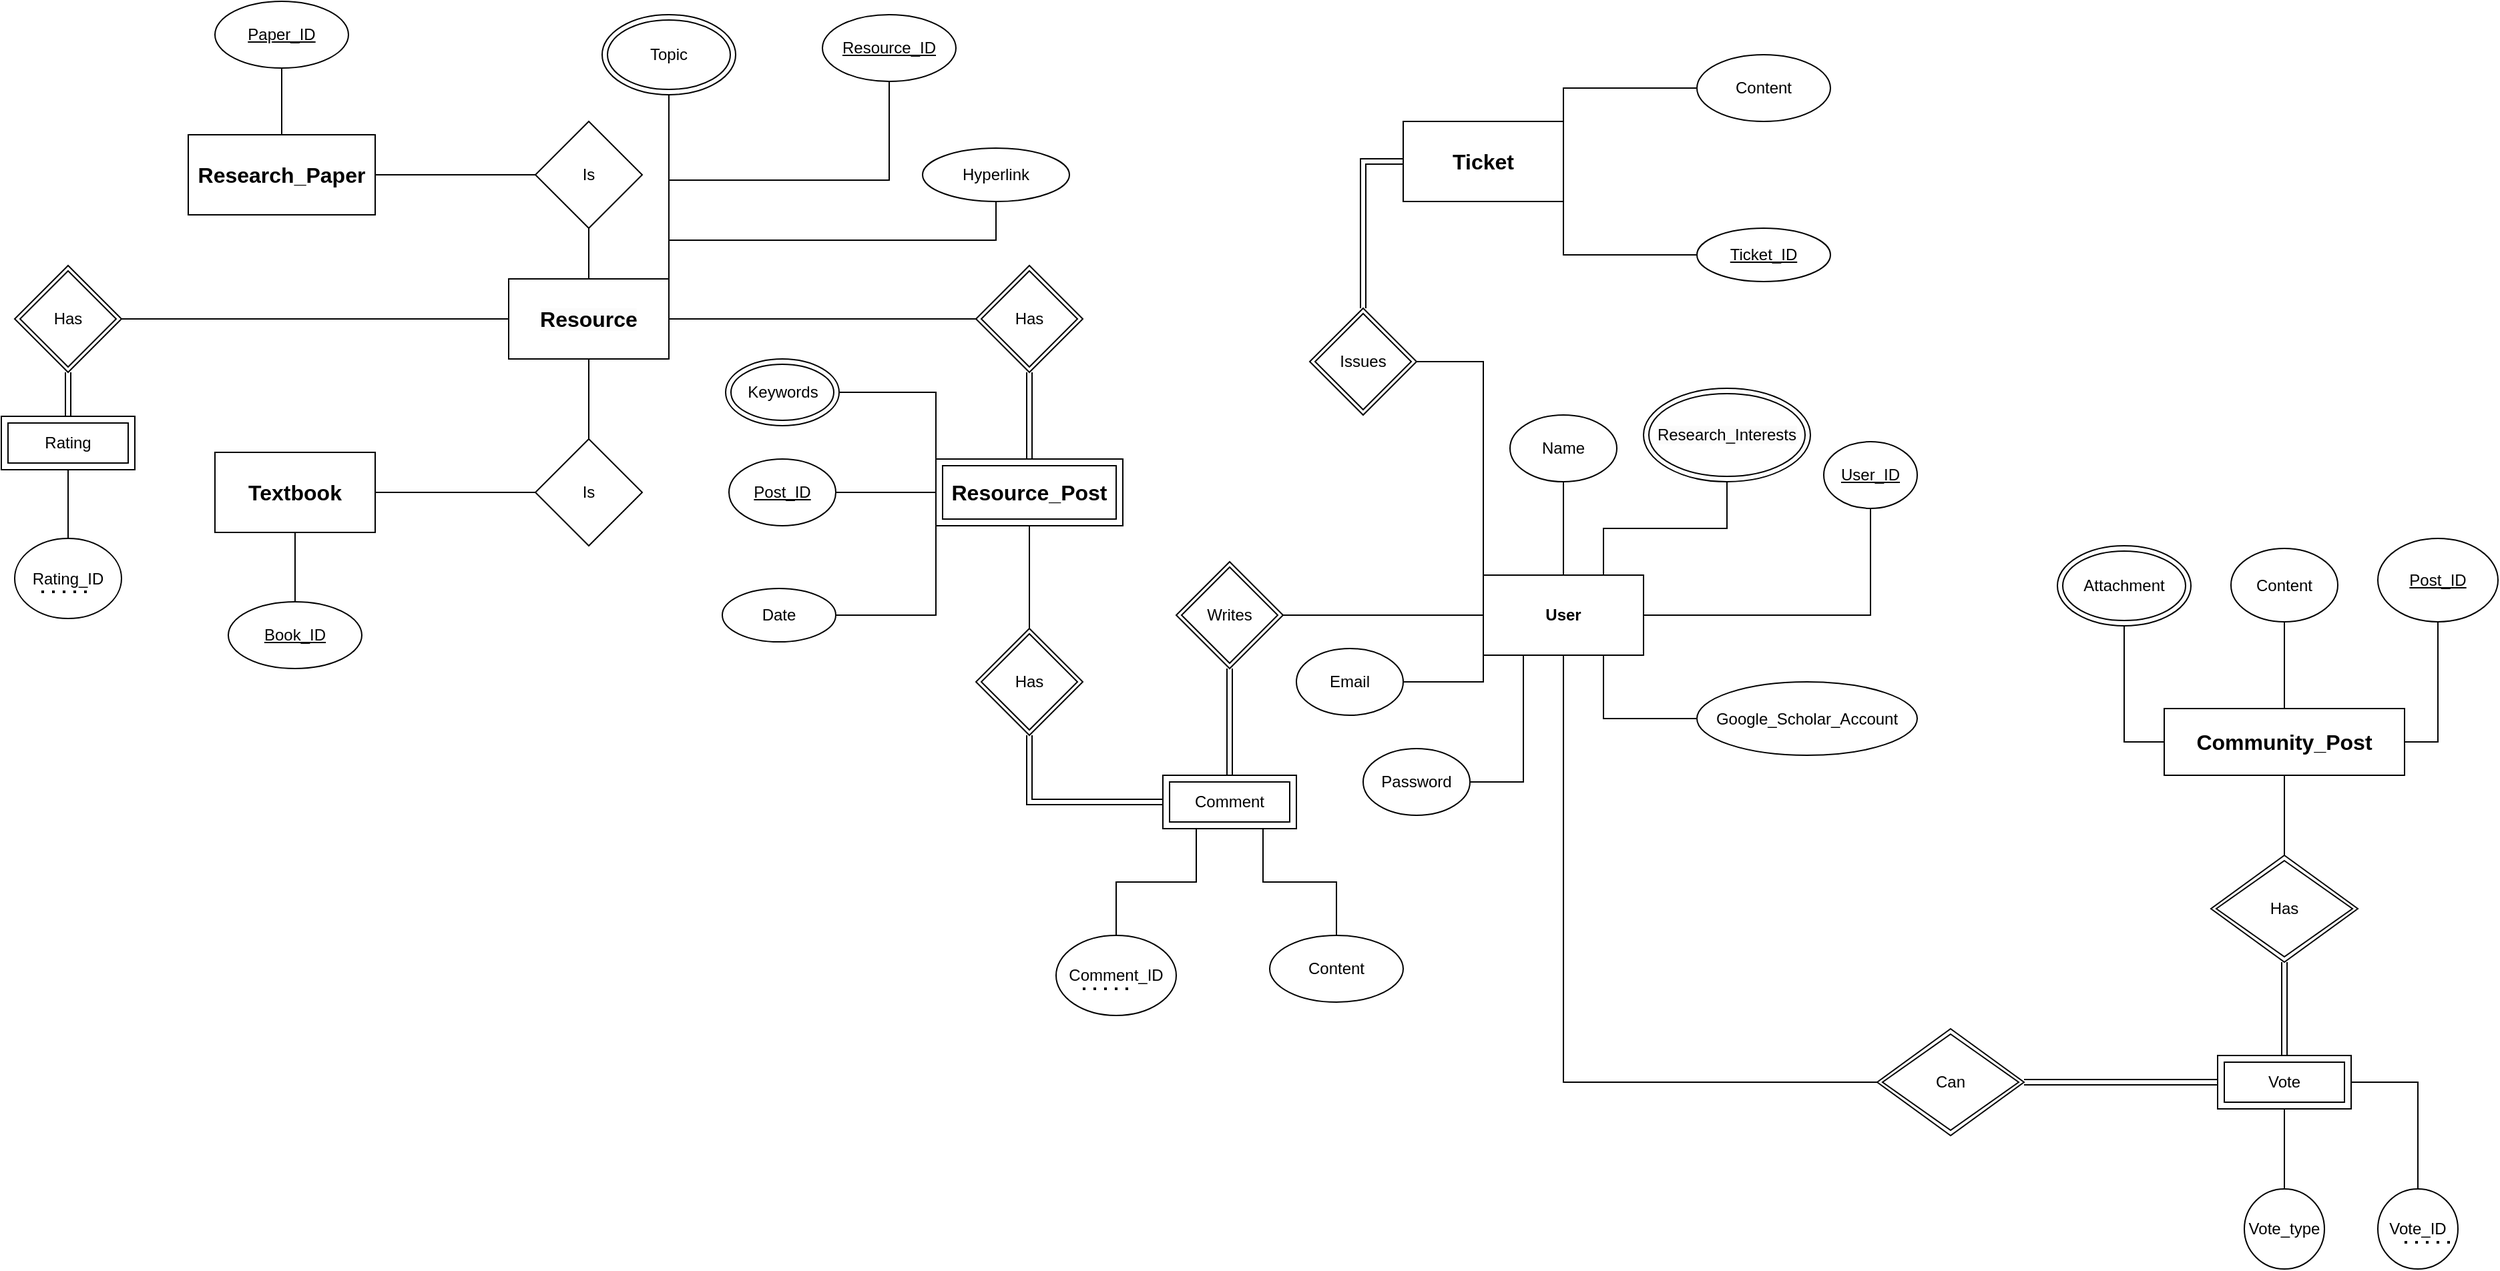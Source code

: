 <mxfile version="21.0.2" type="github">
  <diagram id="R2lEEEUBdFMjLlhIrx00" name="Page-1">
    <mxGraphModel dx="2935" dy="1736" grid="1" gridSize="10" guides="1" tooltips="1" connect="1" arrows="1" fold="1" page="1" pageScale="1" pageWidth="850" pageHeight="1100" math="0" shadow="0" extFonts="Permanent Marker^https://fonts.googleapis.com/css?family=Permanent+Marker">
      <root>
        <mxCell id="0" />
        <mxCell id="1" parent="0" />
        <mxCell id="YpXeeTf7qJ5zj5Ovl2NS-48" value="" style="edgeStyle=orthogonalEdgeStyle;rounded=0;orthogonalLoop=1;jettySize=auto;html=1;endArrow=none;endFill=0;" edge="1" parent="1" source="YpXeeTf7qJ5zj5Ovl2NS-2" target="YpXeeTf7qJ5zj5Ovl2NS-47">
          <mxGeometry relative="1" as="geometry" />
        </mxCell>
        <mxCell id="YpXeeTf7qJ5zj5Ovl2NS-55" value="" style="edgeStyle=orthogonalEdgeStyle;rounded=0;orthogonalLoop=1;jettySize=auto;html=1;endArrow=none;endFill=0;" edge="1" parent="1" source="YpXeeTf7qJ5zj5Ovl2NS-2" target="YpXeeTf7qJ5zj5Ovl2NS-54">
          <mxGeometry relative="1" as="geometry" />
        </mxCell>
        <mxCell id="YpXeeTf7qJ5zj5Ovl2NS-58" style="edgeStyle=orthogonalEdgeStyle;rounded=0;orthogonalLoop=1;jettySize=auto;html=1;exitX=0.75;exitY=1;exitDx=0;exitDy=0;entryX=0;entryY=0.5;entryDx=0;entryDy=0;endArrow=none;endFill=0;" edge="1" parent="1" source="YpXeeTf7qJ5zj5Ovl2NS-2" target="YpXeeTf7qJ5zj5Ovl2NS-57">
          <mxGeometry relative="1" as="geometry" />
        </mxCell>
        <mxCell id="YpXeeTf7qJ5zj5Ovl2NS-68" style="edgeStyle=orthogonalEdgeStyle;rounded=0;orthogonalLoop=1;jettySize=auto;html=1;exitX=0.75;exitY=0;exitDx=0;exitDy=0;entryX=0.5;entryY=1;entryDx=0;entryDy=0;endArrow=none;endFill=0;" edge="1" parent="1" source="YpXeeTf7qJ5zj5Ovl2NS-2" target="YpXeeTf7qJ5zj5Ovl2NS-67">
          <mxGeometry relative="1" as="geometry" />
        </mxCell>
        <mxCell id="CcATFbNi5NQpu170G1Sn-9" style="edgeStyle=orthogonalEdgeStyle;rounded=0;orthogonalLoop=1;jettySize=auto;html=1;exitX=0;exitY=1;exitDx=0;exitDy=0;entryX=1;entryY=0.5;entryDx=0;entryDy=0;endArrow=none;endFill=0;" edge="1" parent="1" source="YpXeeTf7qJ5zj5Ovl2NS-2" target="CcATFbNi5NQpu170G1Sn-8">
          <mxGeometry relative="1" as="geometry" />
        </mxCell>
        <mxCell id="CcATFbNi5NQpu170G1Sn-11" style="edgeStyle=orthogonalEdgeStyle;rounded=0;orthogonalLoop=1;jettySize=auto;html=1;exitX=0.25;exitY=1;exitDx=0;exitDy=0;entryX=1;entryY=0.5;entryDx=0;entryDy=0;endArrow=none;endFill=0;" edge="1" parent="1" source="YpXeeTf7qJ5zj5Ovl2NS-2" target="CcATFbNi5NQpu170G1Sn-10">
          <mxGeometry relative="1" as="geometry" />
        </mxCell>
        <mxCell id="YpXeeTf7qJ5zj5Ovl2NS-2" value="User" style="rounded=0;whiteSpace=wrap;html=1;fontStyle=1" vertex="1" parent="1">
          <mxGeometry x="90" y="220" width="120" height="60" as="geometry" />
        </mxCell>
        <mxCell id="CcATFbNi5NQpu170G1Sn-25" style="edgeStyle=orthogonalEdgeStyle;rounded=0;orthogonalLoop=1;jettySize=auto;html=1;exitX=1;exitY=0;exitDx=0;exitDy=0;endArrow=none;endFill=0;" edge="1" parent="1" source="YpXeeTf7qJ5zj5Ovl2NS-3" target="CcATFbNi5NQpu170G1Sn-21">
          <mxGeometry relative="1" as="geometry" />
        </mxCell>
        <mxCell id="CcATFbNi5NQpu170G1Sn-26" style="edgeStyle=orthogonalEdgeStyle;rounded=0;orthogonalLoop=1;jettySize=auto;html=1;exitX=1;exitY=1;exitDx=0;exitDy=0;entryX=0;entryY=0.5;entryDx=0;entryDy=0;endArrow=none;endFill=0;" edge="1" parent="1" source="YpXeeTf7qJ5zj5Ovl2NS-3" target="CcATFbNi5NQpu170G1Sn-19">
          <mxGeometry relative="1" as="geometry" />
        </mxCell>
        <mxCell id="YpXeeTf7qJ5zj5Ovl2NS-3" value="&lt;meta charset=&quot;utf-8&quot;&gt;&lt;b id=&quot;docs-internal-guid-0319a5cd-7fff-a8cc-95c2-bb4110cfee90&quot; style=&quot;font-weight:normal;&quot;&gt;&lt;span style=&quot;font-size: 12pt; font-family: Arial; color: rgb(0, 0, 0); background-color: transparent; font-weight: 700; font-style: normal; font-variant: normal; text-decoration: none; vertical-align: baseline;&quot;&gt;Ticket&lt;/span&gt;&lt;/b&gt;" style="rounded=0;whiteSpace=wrap;html=1;" vertex="1" parent="1">
          <mxGeometry x="30" y="-120" width="120" height="60" as="geometry" />
        </mxCell>
        <mxCell id="CcATFbNi5NQpu170G1Sn-56" style="edgeStyle=orthogonalEdgeStyle;rounded=0;orthogonalLoop=1;jettySize=auto;html=1;entryX=0.5;entryY=0;entryDx=0;entryDy=0;endArrow=none;endFill=0;" edge="1" parent="1" source="YpXeeTf7qJ5zj5Ovl2NS-4" target="CcATFbNi5NQpu170G1Sn-55">
          <mxGeometry relative="1" as="geometry" />
        </mxCell>
        <mxCell id="YpXeeTf7qJ5zj5Ovl2NS-4" value="&lt;meta charset=&quot;utf-8&quot;&gt;&lt;b id=&quot;docs-internal-guid-718b6a08-7fff-b9a7-0453-49510cfb1dfd&quot; style=&quot;font-weight:normal;&quot;&gt;&lt;span style=&quot;font-size: 12pt; font-family: Arial; color: rgb(0, 0, 0); background-color: transparent; font-weight: 700; font-style: normal; font-variant: normal; text-decoration: none; vertical-align: baseline;&quot;&gt;Textbook&lt;/span&gt;&lt;/b&gt;" style="rounded=0;whiteSpace=wrap;html=1;" vertex="1" parent="1">
          <mxGeometry x="-860" y="128" width="120" height="60" as="geometry" />
        </mxCell>
        <mxCell id="YpXeeTf7qJ5zj5Ovl2NS-78" value="" style="edgeStyle=orthogonalEdgeStyle;rounded=0;orthogonalLoop=1;jettySize=auto;html=1;endArrow=none;endFill=0;" edge="1" parent="1" source="YpXeeTf7qJ5zj5Ovl2NS-5" target="YpXeeTf7qJ5zj5Ovl2NS-77">
          <mxGeometry relative="1" as="geometry" />
        </mxCell>
        <mxCell id="CcATFbNi5NQpu170G1Sn-7" style="edgeStyle=orthogonalEdgeStyle;rounded=0;orthogonalLoop=1;jettySize=auto;html=1;exitX=1;exitY=0.5;exitDx=0;exitDy=0;entryX=0.5;entryY=1;entryDx=0;entryDy=0;endArrow=none;endFill=0;" edge="1" parent="1" source="YpXeeTf7qJ5zj5Ovl2NS-5" target="CcATFbNi5NQpu170G1Sn-6">
          <mxGeometry relative="1" as="geometry" />
        </mxCell>
        <mxCell id="YpXeeTf7qJ5zj5Ovl2NS-5" value="&lt;b id=&quot;docs-internal-guid-7c196727-7fff-cf44-8b81-c02ef0bab3d8&quot; style=&quot;font-weight:normal;&quot;&gt;&lt;span style=&quot;font-size: 12pt; font-family: Arial; color: rgb(0, 0, 0); background-color: transparent; font-weight: 700; font-style: normal; font-variant: normal; text-decoration: none; vertical-align: baseline;&quot;&gt;Community_Post&lt;/span&gt;&lt;/b&gt;" style="rounded=0;whiteSpace=wrap;html=1;" vertex="1" parent="1">
          <mxGeometry x="600" y="320" width="180" height="50" as="geometry" />
        </mxCell>
        <mxCell id="YpXeeTf7qJ5zj5Ovl2NS-88" style="edgeStyle=orthogonalEdgeStyle;rounded=0;orthogonalLoop=1;jettySize=auto;html=1;shape=link;exitX=0.5;exitY=0;exitDx=0;exitDy=0;" edge="1" parent="1" source="YpXeeTf7qJ5zj5Ovl2NS-89" target="YpXeeTf7qJ5zj5Ovl2NS-86">
          <mxGeometry relative="1" as="geometry">
            <mxPoint x="-970" y="109" as="sourcePoint" />
          </mxGeometry>
        </mxCell>
        <mxCell id="YpXeeTf7qJ5zj5Ovl2NS-81" style="edgeStyle=orthogonalEdgeStyle;rounded=0;orthogonalLoop=1;jettySize=auto;html=1;exitX=0.5;exitY=0;exitDx=0;exitDy=0;entryX=0.5;entryY=1;entryDx=0;entryDy=0;endArrow=none;endFill=0;" edge="1" parent="1" source="YpXeeTf7qJ5zj5Ovl2NS-12" target="YpXeeTf7qJ5zj5Ovl2NS-80">
          <mxGeometry relative="1" as="geometry" />
        </mxCell>
        <mxCell id="CcATFbNi5NQpu170G1Sn-46" style="edgeStyle=orthogonalEdgeStyle;rounded=0;orthogonalLoop=1;jettySize=auto;html=1;exitX=1;exitY=0;exitDx=0;exitDy=0;entryX=0.5;entryY=1;entryDx=0;entryDy=0;endArrow=none;endFill=0;" edge="1" parent="1" source="YpXeeTf7qJ5zj5Ovl2NS-12" target="CcATFbNi5NQpu170G1Sn-44">
          <mxGeometry relative="1" as="geometry" />
        </mxCell>
        <mxCell id="CcATFbNi5NQpu170G1Sn-50" style="edgeStyle=orthogonalEdgeStyle;rounded=0;orthogonalLoop=1;jettySize=auto;html=1;exitX=1;exitY=0;exitDx=0;exitDy=0;endArrow=none;endFill=0;" edge="1" parent="1" source="YpXeeTf7qJ5zj5Ovl2NS-12" target="CcATFbNi5NQpu170G1Sn-49">
          <mxGeometry relative="1" as="geometry" />
        </mxCell>
        <mxCell id="CcATFbNi5NQpu170G1Sn-59" style="edgeStyle=orthogonalEdgeStyle;rounded=0;orthogonalLoop=1;jettySize=auto;html=1;exitX=1;exitY=0;exitDx=0;exitDy=0;entryX=0.5;entryY=1;entryDx=0;entryDy=0;endArrow=none;endFill=0;" edge="1" parent="1" source="YpXeeTf7qJ5zj5Ovl2NS-12" target="CcATFbNi5NQpu170G1Sn-57">
          <mxGeometry relative="1" as="geometry" />
        </mxCell>
        <mxCell id="YpXeeTf7qJ5zj5Ovl2NS-12" value="&lt;b style=&quot;border-color: var(--border-color); color: rgb(0, 0, 0); font-family: Arial; font-size: 16px; font-style: normal; font-variant-ligatures: normal; font-variant-caps: normal; letter-spacing: normal; orphans: 2; text-align: center; text-indent: 0px; text-transform: none; widows: 2; word-spacing: 0px; -webkit-text-stroke-width: 0px; background-color: rgb(251, 251, 251); text-decoration-thickness: initial; text-decoration-style: initial; text-decoration-color: initial;&quot;&gt;Resource&lt;/b&gt;" style="rounded=0;whiteSpace=wrap;html=1;" vertex="1" parent="1">
          <mxGeometry x="-640" y="-2" width="120" height="60" as="geometry" />
        </mxCell>
        <mxCell id="CcATFbNi5NQpu170G1Sn-54" style="edgeStyle=orthogonalEdgeStyle;rounded=0;orthogonalLoop=1;jettySize=auto;html=1;entryX=0.5;entryY=1;entryDx=0;entryDy=0;endArrow=none;endFill=0;" edge="1" parent="1" source="YpXeeTf7qJ5zj5Ovl2NS-16" target="CcATFbNi5NQpu170G1Sn-53">
          <mxGeometry relative="1" as="geometry" />
        </mxCell>
        <mxCell id="YpXeeTf7qJ5zj5Ovl2NS-16" value="&lt;font face=&quot;Arial&quot;&gt;&lt;span style=&quot;font-size: 16px;&quot;&gt;&lt;b&gt;Research_Paper&lt;/b&gt;&lt;/span&gt;&lt;/font&gt;" style="rounded=0;whiteSpace=wrap;html=1;" vertex="1" parent="1">
          <mxGeometry x="-880" y="-110" width="140" height="60" as="geometry" />
        </mxCell>
        <mxCell id="YpXeeTf7qJ5zj5Ovl2NS-23" style="edgeStyle=orthogonalEdgeStyle;rounded=0;orthogonalLoop=1;jettySize=auto;html=1;entryX=0;entryY=0.5;entryDx=0;entryDy=0;exitX=1;exitY=0.5;exitDx=0;exitDy=0;shape=link;" edge="1" parent="1" source="YpXeeTf7qJ5zj5Ovl2NS-74" target="YpXeeTf7qJ5zj5Ovl2NS-45">
          <mxGeometry relative="1" as="geometry">
            <mxPoint x="460" y="600" as="sourcePoint" />
            <mxPoint x="640" y="610" as="targetPoint" />
          </mxGeometry>
        </mxCell>
        <mxCell id="YpXeeTf7qJ5zj5Ovl2NS-24" style="edgeStyle=orthogonalEdgeStyle;rounded=0;orthogonalLoop=1;jettySize=auto;html=1;exitX=0;exitY=0.5;exitDx=0;exitDy=0;entryX=0.5;entryY=1;entryDx=0;entryDy=0;endArrow=none;endFill=0;" edge="1" parent="1" source="YpXeeTf7qJ5zj5Ovl2NS-74" target="YpXeeTf7qJ5zj5Ovl2NS-2">
          <mxGeometry relative="1" as="geometry">
            <mxPoint x="380" y="600" as="sourcePoint" />
          </mxGeometry>
        </mxCell>
        <mxCell id="YpXeeTf7qJ5zj5Ovl2NS-29" value="Vote_ID" style="ellipse;whiteSpace=wrap;html=1;" vertex="1" parent="1">
          <mxGeometry x="760" y="680" width="60" height="60" as="geometry" />
        </mxCell>
        <mxCell id="YpXeeTf7qJ5zj5Ovl2NS-38" style="edgeStyle=orthogonalEdgeStyle;rounded=0;orthogonalLoop=1;jettySize=auto;html=1;exitX=1;exitY=0.5;exitDx=0;exitDy=0;entryX=0.5;entryY=0;entryDx=0;entryDy=0;endArrow=none;endFill=0;" edge="1" parent="1" source="YpXeeTf7qJ5zj5Ovl2NS-45" target="YpXeeTf7qJ5zj5Ovl2NS-29">
          <mxGeometry relative="1" as="geometry">
            <mxPoint x="750" y="600" as="sourcePoint" />
          </mxGeometry>
        </mxCell>
        <mxCell id="YpXeeTf7qJ5zj5Ovl2NS-51" style="edgeStyle=orthogonalEdgeStyle;rounded=0;orthogonalLoop=1;jettySize=auto;html=1;shape=link;" edge="1" parent="1" source="YpXeeTf7qJ5zj5Ovl2NS-31" target="YpXeeTf7qJ5zj5Ovl2NS-45">
          <mxGeometry relative="1" as="geometry" />
        </mxCell>
        <mxCell id="YpXeeTf7qJ5zj5Ovl2NS-52" style="edgeStyle=orthogonalEdgeStyle;rounded=0;orthogonalLoop=1;jettySize=auto;html=1;exitX=0.5;exitY=0;exitDx=0;exitDy=0;endArrow=none;endFill=0;" edge="1" parent="1" source="YpXeeTf7qJ5zj5Ovl2NS-31" target="YpXeeTf7qJ5zj5Ovl2NS-5">
          <mxGeometry relative="1" as="geometry" />
        </mxCell>
        <mxCell id="YpXeeTf7qJ5zj5Ovl2NS-31" value="Has" style="shape=rhombus;double=1;perimeter=rhombusPerimeter;whiteSpace=wrap;html=1;align=center;" vertex="1" parent="1">
          <mxGeometry x="635" y="430" width="110" height="80" as="geometry" />
        </mxCell>
        <mxCell id="YpXeeTf7qJ5zj5Ovl2NS-32" value="" style="endArrow=none;dashed=1;html=1;dashPattern=1 3;strokeWidth=2;rounded=0;" edge="1" parent="1">
          <mxGeometry width="50" height="50" relative="1" as="geometry">
            <mxPoint x="780" y="720" as="sourcePoint" />
            <mxPoint x="820" y="720" as="targetPoint" />
          </mxGeometry>
        </mxCell>
        <mxCell id="YpXeeTf7qJ5zj5Ovl2NS-36" value="Vote_type" style="ellipse;whiteSpace=wrap;html=1;" vertex="1" parent="1">
          <mxGeometry x="660" y="680" width="60" height="60" as="geometry" />
        </mxCell>
        <mxCell id="YpXeeTf7qJ5zj5Ovl2NS-46" style="edgeStyle=orthogonalEdgeStyle;rounded=0;orthogonalLoop=1;jettySize=auto;html=1;exitX=0.5;exitY=1;exitDx=0;exitDy=0;entryX=0.5;entryY=0;entryDx=0;entryDy=0;endArrow=none;endFill=0;" edge="1" parent="1" source="YpXeeTf7qJ5zj5Ovl2NS-45" target="YpXeeTf7qJ5zj5Ovl2NS-36">
          <mxGeometry relative="1" as="geometry" />
        </mxCell>
        <mxCell id="YpXeeTf7qJ5zj5Ovl2NS-45" value="Vote" style="shape=ext;margin=3;double=1;whiteSpace=wrap;html=1;align=center;" vertex="1" parent="1">
          <mxGeometry x="640" y="580" width="100" height="40" as="geometry" />
        </mxCell>
        <mxCell id="YpXeeTf7qJ5zj5Ovl2NS-47" value="&lt;u&gt;User_ID&lt;/u&gt;" style="ellipse;whiteSpace=wrap;html=1;rounded=0;" vertex="1" parent="1">
          <mxGeometry x="345" y="120" width="70" height="50" as="geometry" />
        </mxCell>
        <mxCell id="YpXeeTf7qJ5zj5Ovl2NS-54" value="Name" style="ellipse;whiteSpace=wrap;html=1;rounded=0;" vertex="1" parent="1">
          <mxGeometry x="110" y="100" width="80" height="50" as="geometry" />
        </mxCell>
        <mxCell id="YpXeeTf7qJ5zj5Ovl2NS-57" value="Google_Scholar_Account" style="ellipse;html=1;rounded=0;whiteSpace=wrap;" vertex="1" parent="1">
          <mxGeometry x="250" y="300" width="165" height="55" as="geometry" />
        </mxCell>
        <mxCell id="YpXeeTf7qJ5zj5Ovl2NS-67" value="&lt;span style=&quot;color: rgb(0, 0, 0); font-family: Helvetica; font-size: 12px; font-style: normal; font-variant-ligatures: normal; font-variant-caps: normal; font-weight: 400; letter-spacing: normal; orphans: 2; text-align: center; text-indent: 0px; text-transform: none; widows: 2; word-spacing: 0px; -webkit-text-stroke-width: 0px; background-color: rgb(251, 251, 251); text-decoration-thickness: initial; text-decoration-style: initial; text-decoration-color: initial; float: none; display: inline !important;&quot;&gt;Research_Interests&lt;/span&gt;" style="ellipse;shape=doubleEllipse;whiteSpace=wrap;html=1;" vertex="1" parent="1">
          <mxGeometry x="210" y="80" width="125" height="70" as="geometry" />
        </mxCell>
        <mxCell id="YpXeeTf7qJ5zj5Ovl2NS-74" value="Can" style="shape=rhombus;double=1;perimeter=rhombusPerimeter;whiteSpace=wrap;html=1;align=center;" vertex="1" parent="1">
          <mxGeometry x="385" y="560" width="110" height="80" as="geometry" />
        </mxCell>
        <mxCell id="YpXeeTf7qJ5zj5Ovl2NS-77" value="Content" style="ellipse;whiteSpace=wrap;html=1;rounded=0;" vertex="1" parent="1">
          <mxGeometry x="650" y="200" width="80" height="55" as="geometry" />
        </mxCell>
        <mxCell id="YpXeeTf7qJ5zj5Ovl2NS-82" style="edgeStyle=orthogonalEdgeStyle;rounded=0;orthogonalLoop=1;jettySize=auto;html=1;exitX=0;exitY=0.5;exitDx=0;exitDy=0;entryX=1;entryY=0.5;entryDx=0;entryDy=0;endArrow=none;endFill=0;" edge="1" parent="1" source="YpXeeTf7qJ5zj5Ovl2NS-80" target="YpXeeTf7qJ5zj5Ovl2NS-16">
          <mxGeometry relative="1" as="geometry" />
        </mxCell>
        <mxCell id="YpXeeTf7qJ5zj5Ovl2NS-80" value="Is" style="rhombus;whiteSpace=wrap;html=1;" vertex="1" parent="1">
          <mxGeometry x="-620" y="-120" width="80" height="80" as="geometry" />
        </mxCell>
        <mxCell id="YpXeeTf7qJ5zj5Ovl2NS-84" style="edgeStyle=orthogonalEdgeStyle;rounded=0;orthogonalLoop=1;jettySize=auto;html=1;entryX=1;entryY=0.5;entryDx=0;entryDy=0;endArrow=none;endFill=0;" edge="1" parent="1" source="YpXeeTf7qJ5zj5Ovl2NS-83" target="YpXeeTf7qJ5zj5Ovl2NS-4">
          <mxGeometry relative="1" as="geometry" />
        </mxCell>
        <mxCell id="YpXeeTf7qJ5zj5Ovl2NS-85" style="edgeStyle=orthogonalEdgeStyle;rounded=0;orthogonalLoop=1;jettySize=auto;html=1;exitX=0.5;exitY=0;exitDx=0;exitDy=0;entryX=0.5;entryY=1;entryDx=0;entryDy=0;endArrow=none;endFill=0;" edge="1" parent="1" source="YpXeeTf7qJ5zj5Ovl2NS-83" target="YpXeeTf7qJ5zj5Ovl2NS-12">
          <mxGeometry relative="1" as="geometry" />
        </mxCell>
        <mxCell id="YpXeeTf7qJ5zj5Ovl2NS-83" value="Is" style="rhombus;whiteSpace=wrap;html=1;" vertex="1" parent="1">
          <mxGeometry x="-620" y="118" width="80" height="80" as="geometry" />
        </mxCell>
        <mxCell id="YpXeeTf7qJ5zj5Ovl2NS-108" style="edgeStyle=orthogonalEdgeStyle;rounded=0;orthogonalLoop=1;jettySize=auto;html=1;exitX=1;exitY=0.5;exitDx=0;exitDy=0;entryX=0;entryY=0.5;entryDx=0;entryDy=0;endArrow=none;endFill=0;" edge="1" parent="1" source="YpXeeTf7qJ5zj5Ovl2NS-86" target="YpXeeTf7qJ5zj5Ovl2NS-12">
          <mxGeometry relative="1" as="geometry" />
        </mxCell>
        <mxCell id="YpXeeTf7qJ5zj5Ovl2NS-86" value="Has" style="shape=rhombus;double=1;perimeter=rhombusPerimeter;whiteSpace=wrap;html=1;align=center;" vertex="1" parent="1">
          <mxGeometry x="-1010" y="-12" width="80" height="80" as="geometry" />
        </mxCell>
        <mxCell id="CcATFbNi5NQpu170G1Sn-65" style="edgeStyle=orthogonalEdgeStyle;rounded=0;orthogonalLoop=1;jettySize=auto;html=1;exitX=0.5;exitY=1;exitDx=0;exitDy=0;endArrow=none;endFill=0;" edge="1" parent="1" source="YpXeeTf7qJ5zj5Ovl2NS-89" target="CcATFbNi5NQpu170G1Sn-63">
          <mxGeometry relative="1" as="geometry" />
        </mxCell>
        <mxCell id="YpXeeTf7qJ5zj5Ovl2NS-89" value="Rating" style="shape=ext;margin=3;double=1;whiteSpace=wrap;html=1;align=center;rounded=0;" vertex="1" parent="1">
          <mxGeometry x="-1020" y="101" width="100" height="40" as="geometry" />
        </mxCell>
        <mxCell id="YpXeeTf7qJ5zj5Ovl2NS-97" style="edgeStyle=orthogonalEdgeStyle;rounded=0;orthogonalLoop=1;jettySize=auto;html=1;exitX=0.5;exitY=1;exitDx=0;exitDy=0;endArrow=none;endFill=0;" edge="1" parent="1" source="YpXeeTf7qJ5zj5Ovl2NS-91" target="YpXeeTf7qJ5zj5Ovl2NS-96">
          <mxGeometry relative="1" as="geometry" />
        </mxCell>
        <mxCell id="CcATFbNi5NQpu170G1Sn-33" style="edgeStyle=orthogonalEdgeStyle;rounded=0;orthogonalLoop=1;jettySize=auto;html=1;exitX=0;exitY=0.5;exitDx=0;exitDy=0;entryX=1;entryY=0.5;entryDx=0;entryDy=0;endArrow=none;endFill=0;" edge="1" parent="1" source="YpXeeTf7qJ5zj5Ovl2NS-91" target="CcATFbNi5NQpu170G1Sn-32">
          <mxGeometry relative="1" as="geometry" />
        </mxCell>
        <mxCell id="CcATFbNi5NQpu170G1Sn-36" style="edgeStyle=orthogonalEdgeStyle;rounded=0;orthogonalLoop=1;jettySize=auto;html=1;exitX=0;exitY=1;exitDx=0;exitDy=0;entryX=1;entryY=0.5;entryDx=0;entryDy=0;endArrow=none;endFill=0;" edge="1" parent="1" source="YpXeeTf7qJ5zj5Ovl2NS-91" target="CcATFbNi5NQpu170G1Sn-35">
          <mxGeometry relative="1" as="geometry" />
        </mxCell>
        <mxCell id="CcATFbNi5NQpu170G1Sn-39" style="edgeStyle=orthogonalEdgeStyle;rounded=0;orthogonalLoop=1;jettySize=auto;html=1;exitX=0;exitY=0;exitDx=0;exitDy=0;entryX=1;entryY=0.5;entryDx=0;entryDy=0;endArrow=none;endFill=0;" edge="1" parent="1" source="YpXeeTf7qJ5zj5Ovl2NS-91" target="CcATFbNi5NQpu170G1Sn-38">
          <mxGeometry relative="1" as="geometry" />
        </mxCell>
        <mxCell id="YpXeeTf7qJ5zj5Ovl2NS-91" value="&lt;b style=&quot;border-color: var(--border-color); font-family: Arial; font-size: 16px;&quot;&gt;Resource_Post&lt;/b&gt;" style="shape=ext;margin=3;double=1;whiteSpace=wrap;html=1;align=center;rounded=0;" vertex="1" parent="1">
          <mxGeometry x="-320" y="133" width="140" height="50" as="geometry" />
        </mxCell>
        <mxCell id="YpXeeTf7qJ5zj5Ovl2NS-93" style="edgeStyle=orthogonalEdgeStyle;rounded=0;orthogonalLoop=1;jettySize=auto;html=1;exitX=0.5;exitY=1;exitDx=0;exitDy=0;shape=link;" edge="1" parent="1" source="YpXeeTf7qJ5zj5Ovl2NS-92" target="YpXeeTf7qJ5zj5Ovl2NS-91">
          <mxGeometry relative="1" as="geometry" />
        </mxCell>
        <mxCell id="YpXeeTf7qJ5zj5Ovl2NS-94" style="edgeStyle=orthogonalEdgeStyle;rounded=0;orthogonalLoop=1;jettySize=auto;html=1;exitX=0;exitY=0.5;exitDx=0;exitDy=0;entryX=1;entryY=0.5;entryDx=0;entryDy=0;endArrow=none;endFill=0;" edge="1" parent="1" source="YpXeeTf7qJ5zj5Ovl2NS-92" target="YpXeeTf7qJ5zj5Ovl2NS-12">
          <mxGeometry relative="1" as="geometry" />
        </mxCell>
        <mxCell id="YpXeeTf7qJ5zj5Ovl2NS-92" value="Has" style="shape=rhombus;double=1;perimeter=rhombusPerimeter;whiteSpace=wrap;html=1;align=center;" vertex="1" parent="1">
          <mxGeometry x="-290" y="-12" width="80" height="80" as="geometry" />
        </mxCell>
        <mxCell id="YpXeeTf7qJ5zj5Ovl2NS-101" style="edgeStyle=orthogonalEdgeStyle;rounded=0;orthogonalLoop=1;jettySize=auto;html=1;exitX=0.5;exitY=1;exitDx=0;exitDy=0;entryX=0;entryY=0.5;entryDx=0;entryDy=0;endArrow=none;endFill=0;shape=link;" edge="1" parent="1" source="YpXeeTf7qJ5zj5Ovl2NS-96" target="YpXeeTf7qJ5zj5Ovl2NS-99">
          <mxGeometry relative="1" as="geometry" />
        </mxCell>
        <mxCell id="YpXeeTf7qJ5zj5Ovl2NS-96" value="Has" style="shape=rhombus;double=1;perimeter=rhombusPerimeter;whiteSpace=wrap;html=1;align=center;" vertex="1" parent="1">
          <mxGeometry x="-290" y="260" width="80" height="80" as="geometry" />
        </mxCell>
        <mxCell id="CcATFbNi5NQpu170G1Sn-30" style="edgeStyle=orthogonalEdgeStyle;rounded=0;orthogonalLoop=1;jettySize=auto;html=1;exitX=0.75;exitY=1;exitDx=0;exitDy=0;endArrow=none;endFill=0;" edge="1" parent="1" source="YpXeeTf7qJ5zj5Ovl2NS-99" target="CcATFbNi5NQpu170G1Sn-28">
          <mxGeometry relative="1" as="geometry" />
        </mxCell>
        <mxCell id="CcATFbNi5NQpu170G1Sn-31" style="edgeStyle=orthogonalEdgeStyle;rounded=0;orthogonalLoop=1;jettySize=auto;html=1;exitX=0.25;exitY=1;exitDx=0;exitDy=0;endArrow=none;endFill=0;entryX=0.5;entryY=0;entryDx=0;entryDy=0;" edge="1" parent="1" source="YpXeeTf7qJ5zj5Ovl2NS-99" target="CcATFbNi5NQpu170G1Sn-61">
          <mxGeometry relative="1" as="geometry">
            <mxPoint x="-180" y="490" as="targetPoint" />
          </mxGeometry>
        </mxCell>
        <mxCell id="YpXeeTf7qJ5zj5Ovl2NS-99" value="Comment" style="shape=ext;margin=3;double=1;whiteSpace=wrap;html=1;align=center;rounded=0;" vertex="1" parent="1">
          <mxGeometry x="-150" y="370" width="100" height="40" as="geometry" />
        </mxCell>
        <mxCell id="YpXeeTf7qJ5zj5Ovl2NS-102" style="edgeStyle=orthogonalEdgeStyle;rounded=0;orthogonalLoop=1;jettySize=auto;html=1;shape=link;" edge="1" parent="1" source="YpXeeTf7qJ5zj5Ovl2NS-100" target="YpXeeTf7qJ5zj5Ovl2NS-99">
          <mxGeometry relative="1" as="geometry" />
        </mxCell>
        <mxCell id="YpXeeTf7qJ5zj5Ovl2NS-104" style="edgeStyle=orthogonalEdgeStyle;rounded=0;orthogonalLoop=1;jettySize=auto;html=1;entryX=0;entryY=0.5;entryDx=0;entryDy=0;endArrow=none;endFill=0;" edge="1" parent="1" source="YpXeeTf7qJ5zj5Ovl2NS-100" target="YpXeeTf7qJ5zj5Ovl2NS-2">
          <mxGeometry relative="1" as="geometry" />
        </mxCell>
        <mxCell id="YpXeeTf7qJ5zj5Ovl2NS-100" value="Writes" style="shape=rhombus;double=1;perimeter=rhombusPerimeter;whiteSpace=wrap;html=1;align=center;" vertex="1" parent="1">
          <mxGeometry x="-140" y="210" width="80" height="80" as="geometry" />
        </mxCell>
        <mxCell id="YpXeeTf7qJ5zj5Ovl2NS-106" style="edgeStyle=orthogonalEdgeStyle;rounded=0;orthogonalLoop=1;jettySize=auto;html=1;entryX=0;entryY=0.5;entryDx=0;entryDy=0;shape=link;" edge="1" parent="1" source="YpXeeTf7qJ5zj5Ovl2NS-105" target="YpXeeTf7qJ5zj5Ovl2NS-3">
          <mxGeometry relative="1" as="geometry" />
        </mxCell>
        <mxCell id="YpXeeTf7qJ5zj5Ovl2NS-107" style="edgeStyle=orthogonalEdgeStyle;rounded=0;orthogonalLoop=1;jettySize=auto;html=1;entryX=0;entryY=0;entryDx=0;entryDy=0;endArrow=none;endFill=0;" edge="1" parent="1" source="YpXeeTf7qJ5zj5Ovl2NS-105" target="YpXeeTf7qJ5zj5Ovl2NS-2">
          <mxGeometry relative="1" as="geometry" />
        </mxCell>
        <mxCell id="YpXeeTf7qJ5zj5Ovl2NS-105" value="Issues" style="shape=rhombus;double=1;perimeter=rhombusPerimeter;whiteSpace=wrap;html=1;align=center;" vertex="1" parent="1">
          <mxGeometry x="-40" y="20" width="80" height="80" as="geometry" />
        </mxCell>
        <mxCell id="CcATFbNi5NQpu170G1Sn-4" style="edgeStyle=orthogonalEdgeStyle;rounded=0;orthogonalLoop=1;jettySize=auto;html=1;exitX=0.5;exitY=1;exitDx=0;exitDy=0;entryX=0;entryY=0.5;entryDx=0;entryDy=0;endArrow=none;endFill=0;" edge="1" parent="1" source="CcATFbNi5NQpu170G1Sn-3" target="YpXeeTf7qJ5zj5Ovl2NS-5">
          <mxGeometry relative="1" as="geometry" />
        </mxCell>
        <mxCell id="CcATFbNi5NQpu170G1Sn-3" value="Attachment" style="ellipse;shape=doubleEllipse;whiteSpace=wrap;html=1;" vertex="1" parent="1">
          <mxGeometry x="520" y="198" width="100" height="60" as="geometry" />
        </mxCell>
        <mxCell id="CcATFbNi5NQpu170G1Sn-6" value="Post_ID" style="ellipse;whiteSpace=wrap;html=1;fontStyle=4" vertex="1" parent="1">
          <mxGeometry x="760" y="192.5" width="90" height="62.5" as="geometry" />
        </mxCell>
        <mxCell id="CcATFbNi5NQpu170G1Sn-8" value="Email" style="ellipse;whiteSpace=wrap;html=1;" vertex="1" parent="1">
          <mxGeometry x="-50" y="275" width="80" height="50" as="geometry" />
        </mxCell>
        <mxCell id="CcATFbNi5NQpu170G1Sn-10" value="Password" style="ellipse;whiteSpace=wrap;html=1;" vertex="1" parent="1">
          <mxGeometry y="350" width="80" height="50" as="geometry" />
        </mxCell>
        <mxCell id="CcATFbNi5NQpu170G1Sn-19" value="&lt;u&gt;Ticket_ID&lt;br&gt;&lt;/u&gt;" style="ellipse;whiteSpace=wrap;html=1;" vertex="1" parent="1">
          <mxGeometry x="250" y="-40" width="100" height="40" as="geometry" />
        </mxCell>
        <mxCell id="CcATFbNi5NQpu170G1Sn-21" value="Content" style="ellipse;whiteSpace=wrap;html=1;" vertex="1" parent="1">
          <mxGeometry x="250" y="-170" width="100" height="50" as="geometry" />
        </mxCell>
        <mxCell id="CcATFbNi5NQpu170G1Sn-28" value="Content" style="ellipse;whiteSpace=wrap;html=1;" vertex="1" parent="1">
          <mxGeometry x="-70" y="490" width="100" height="50" as="geometry" />
        </mxCell>
        <mxCell id="CcATFbNi5NQpu170G1Sn-32" value="&lt;u&gt;Post_ID&lt;br&gt;&lt;/u&gt;" style="ellipse;whiteSpace=wrap;html=1;" vertex="1" parent="1">
          <mxGeometry x="-475" y="133" width="80" height="50" as="geometry" />
        </mxCell>
        <mxCell id="CcATFbNi5NQpu170G1Sn-35" value="Date" style="ellipse;whiteSpace=wrap;html=1;" vertex="1" parent="1">
          <mxGeometry x="-480" y="230" width="85" height="40" as="geometry" />
        </mxCell>
        <mxCell id="CcATFbNi5NQpu170G1Sn-38" value="Keywords" style="ellipse;shape=doubleEllipse;whiteSpace=wrap;html=1;" vertex="1" parent="1">
          <mxGeometry x="-477.5" y="58" width="85" height="50" as="geometry" />
        </mxCell>
        <mxCell id="CcATFbNi5NQpu170G1Sn-44" value="Hyperlink" style="ellipse;whiteSpace=wrap;html=1;" vertex="1" parent="1">
          <mxGeometry x="-330" y="-100" width="110" height="40" as="geometry" />
        </mxCell>
        <mxCell id="CcATFbNi5NQpu170G1Sn-49" value="Topic" style="ellipse;shape=doubleEllipse;whiteSpace=wrap;html=1;" vertex="1" parent="1">
          <mxGeometry x="-570" y="-200" width="100" height="60" as="geometry" />
        </mxCell>
        <mxCell id="CcATFbNi5NQpu170G1Sn-53" value="Paper_ID" style="ellipse;whiteSpace=wrap;html=1;fontStyle=4" vertex="1" parent="1">
          <mxGeometry x="-860" y="-210" width="100" height="50" as="geometry" />
        </mxCell>
        <mxCell id="CcATFbNi5NQpu170G1Sn-55" value="Book_ID" style="ellipse;whiteSpace=wrap;html=1;fontStyle=4" vertex="1" parent="1">
          <mxGeometry x="-850" y="240" width="100" height="50" as="geometry" />
        </mxCell>
        <mxCell id="CcATFbNi5NQpu170G1Sn-57" value="Resource_ID" style="ellipse;whiteSpace=wrap;html=1;fontStyle=4" vertex="1" parent="1">
          <mxGeometry x="-405" y="-200" width="100" height="50" as="geometry" />
        </mxCell>
        <mxCell id="CcATFbNi5NQpu170G1Sn-61" value="Comment_ID" style="ellipse;whiteSpace=wrap;html=1;" vertex="1" parent="1">
          <mxGeometry x="-230" y="490" width="90" height="60" as="geometry" />
        </mxCell>
        <mxCell id="CcATFbNi5NQpu170G1Sn-62" value="" style="endArrow=none;dashed=1;html=1;dashPattern=1 3;strokeWidth=2;rounded=0;" edge="1" parent="1">
          <mxGeometry width="50" height="50" relative="1" as="geometry">
            <mxPoint x="-210" y="530" as="sourcePoint" />
            <mxPoint x="-170" y="530" as="targetPoint" />
          </mxGeometry>
        </mxCell>
        <mxCell id="CcATFbNi5NQpu170G1Sn-63" value="Rating_ID" style="ellipse;whiteSpace=wrap;html=1;" vertex="1" parent="1">
          <mxGeometry x="-1010" y="192.5" width="80" height="60" as="geometry" />
        </mxCell>
        <mxCell id="CcATFbNi5NQpu170G1Sn-64" value="" style="endArrow=none;dashed=1;html=1;dashPattern=1 3;strokeWidth=2;rounded=0;" edge="1" parent="1">
          <mxGeometry width="50" height="50" relative="1" as="geometry">
            <mxPoint x="-990" y="232.5" as="sourcePoint" />
            <mxPoint x="-950" y="232.5" as="targetPoint" />
          </mxGeometry>
        </mxCell>
      </root>
    </mxGraphModel>
  </diagram>
</mxfile>

